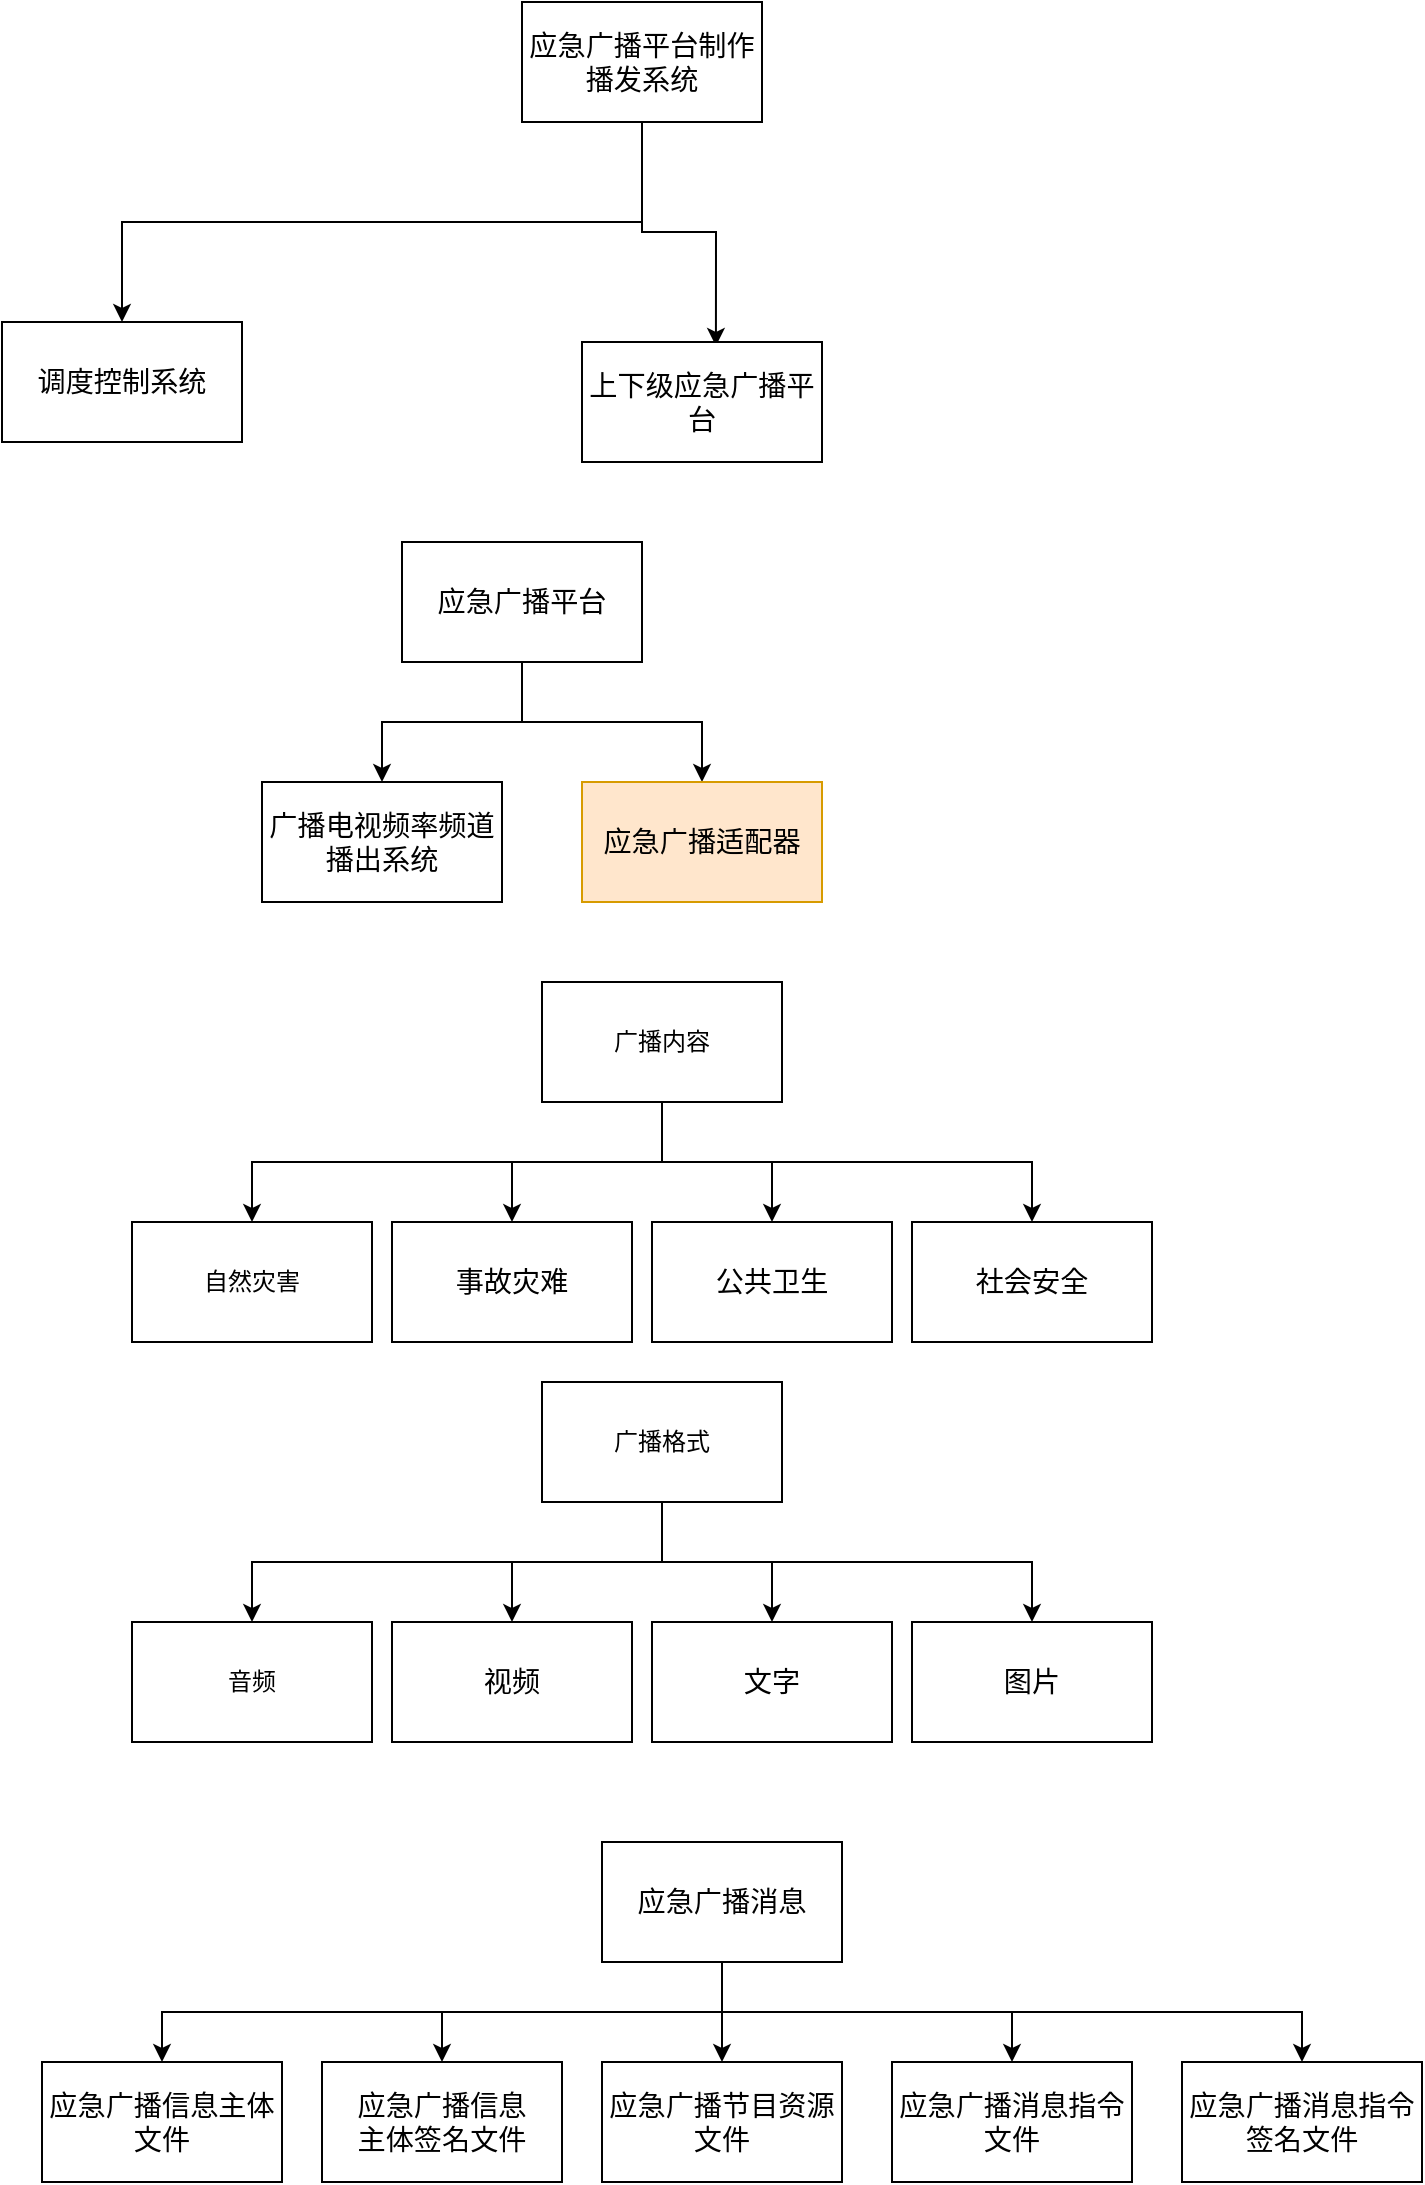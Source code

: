<mxfile version="16.2.6" type="github">
  <diagram id="2nPovjhIuk3LcjY5GIDf" name="Page-1">
    <mxGraphModel dx="1422" dy="882" grid="1" gridSize="10" guides="1" tooltips="1" connect="1" arrows="1" fold="1" page="1" pageScale="1" pageWidth="827" pageHeight="1169" math="0" shadow="0">
      <root>
        <mxCell id="0" />
        <mxCell id="1" parent="0" />
        <mxCell id="cKkV5t8OmHSfCwwFpSGk-3" style="edgeStyle=orthogonalEdgeStyle;rounded=0;orthogonalLoop=1;jettySize=auto;html=1;exitX=0.5;exitY=1;exitDx=0;exitDy=0;" edge="1" parent="1" source="cKkV5t8OmHSfCwwFpSGk-1" target="cKkV5t8OmHSfCwwFpSGk-2">
          <mxGeometry relative="1" as="geometry" />
        </mxCell>
        <mxCell id="cKkV5t8OmHSfCwwFpSGk-5" style="edgeStyle=orthogonalEdgeStyle;rounded=0;orthogonalLoop=1;jettySize=auto;html=1;exitX=0.5;exitY=1;exitDx=0;exitDy=0;entryX=0.558;entryY=0.033;entryDx=0;entryDy=0;entryPerimeter=0;" edge="1" parent="1" source="cKkV5t8OmHSfCwwFpSGk-1" target="cKkV5t8OmHSfCwwFpSGk-4">
          <mxGeometry relative="1" as="geometry" />
        </mxCell>
        <mxCell id="cKkV5t8OmHSfCwwFpSGk-1" value="&lt;div&gt;&lt;span style=&quot;font-size: 10.56pt&quot;&gt;应急广播平台制作播发系统&lt;/span&gt;&lt;/div&gt;" style="rounded=0;whiteSpace=wrap;html=1;" vertex="1" parent="1">
          <mxGeometry x="300" y="20" width="120" height="60" as="geometry" />
        </mxCell>
        <mxCell id="cKkV5t8OmHSfCwwFpSGk-2" value="&lt;div&gt;&lt;span style=&quot;font-size: 10.56pt&quot;&gt;调度控制系统&lt;/span&gt;&lt;/div&gt;" style="rounded=0;whiteSpace=wrap;html=1;" vertex="1" parent="1">
          <mxGeometry x="40" y="180" width="120" height="60" as="geometry" />
        </mxCell>
        <mxCell id="cKkV5t8OmHSfCwwFpSGk-4" value="&lt;div&gt;&lt;span style=&quot;font-size: 10.56pt&quot;&gt;上下级应急广播平台&lt;/span&gt;&lt;/div&gt;" style="rounded=0;whiteSpace=wrap;html=1;" vertex="1" parent="1">
          <mxGeometry x="330" y="190" width="120" height="60" as="geometry" />
        </mxCell>
        <mxCell id="cKkV5t8OmHSfCwwFpSGk-8" style="edgeStyle=orthogonalEdgeStyle;rounded=0;orthogonalLoop=1;jettySize=auto;html=1;exitX=0.5;exitY=1;exitDx=0;exitDy=0;entryX=0.5;entryY=0;entryDx=0;entryDy=0;" edge="1" parent="1" source="cKkV5t8OmHSfCwwFpSGk-6" target="cKkV5t8OmHSfCwwFpSGk-7">
          <mxGeometry relative="1" as="geometry" />
        </mxCell>
        <mxCell id="cKkV5t8OmHSfCwwFpSGk-10" style="edgeStyle=orthogonalEdgeStyle;rounded=0;orthogonalLoop=1;jettySize=auto;html=1;exitX=0.5;exitY=1;exitDx=0;exitDy=0;" edge="1" parent="1" source="cKkV5t8OmHSfCwwFpSGk-6" target="cKkV5t8OmHSfCwwFpSGk-9">
          <mxGeometry relative="1" as="geometry" />
        </mxCell>
        <mxCell id="cKkV5t8OmHSfCwwFpSGk-6" value="&lt;div&gt;&lt;span style=&quot;font-size: 10.56pt&quot;&gt;应&lt;/span&gt;&lt;span style=&quot;font-size: 10.56pt&quot;&gt;急广播平台&lt;/span&gt;&lt;/div&gt;" style="rounded=0;whiteSpace=wrap;html=1;" vertex="1" parent="1">
          <mxGeometry x="240" y="290" width="120" height="60" as="geometry" />
        </mxCell>
        <mxCell id="cKkV5t8OmHSfCwwFpSGk-7" value="&lt;div&gt;&lt;span style=&quot;font-size: 10.56pt&quot;&gt;广播电视频率频道播出系统&lt;/span&gt;&lt;/div&gt;" style="rounded=0;whiteSpace=wrap;html=1;" vertex="1" parent="1">
          <mxGeometry x="170" y="410" width="120" height="60" as="geometry" />
        </mxCell>
        <mxCell id="cKkV5t8OmHSfCwwFpSGk-9" value="&lt;div&gt;&lt;span style=&quot;font-size: 10.56pt&quot;&gt;应急广播适配器&lt;/span&gt;&lt;/div&gt;" style="rounded=0;whiteSpace=wrap;html=1;fillColor=#ffe6cc;strokeColor=#d79b00;" vertex="1" parent="1">
          <mxGeometry x="330" y="410" width="120" height="60" as="geometry" />
        </mxCell>
        <mxCell id="cKkV5t8OmHSfCwwFpSGk-11" value="自然灾害" style="rounded=0;whiteSpace=wrap;html=1;" vertex="1" parent="1">
          <mxGeometry x="105" y="630" width="120" height="60" as="geometry" />
        </mxCell>
        <mxCell id="cKkV5t8OmHSfCwwFpSGk-12" value="&lt;div&gt;&lt;span style=&quot;font-size: 10.56pt&quot;&gt;事故灾难&lt;/span&gt;&lt;/div&gt;" style="rounded=0;whiteSpace=wrap;html=1;" vertex="1" parent="1">
          <mxGeometry x="235" y="630" width="120" height="60" as="geometry" />
        </mxCell>
        <mxCell id="cKkV5t8OmHSfCwwFpSGk-13" value="&lt;div&gt;&lt;span style=&quot;font-size: 10.56pt&quot;&gt;公共卫生&lt;/span&gt;&lt;/div&gt;" style="rounded=0;whiteSpace=wrap;html=1;" vertex="1" parent="1">
          <mxGeometry x="365" y="630" width="120" height="60" as="geometry" />
        </mxCell>
        <mxCell id="cKkV5t8OmHSfCwwFpSGk-14" value="&lt;div&gt;&lt;span style=&quot;font-size: 10.56pt&quot;&gt;社会安全&lt;/span&gt;&lt;/div&gt;" style="rounded=0;whiteSpace=wrap;html=1;" vertex="1" parent="1">
          <mxGeometry x="495" y="630" width="120" height="60" as="geometry" />
        </mxCell>
        <mxCell id="cKkV5t8OmHSfCwwFpSGk-16" style="edgeStyle=orthogonalEdgeStyle;rounded=0;orthogonalLoop=1;jettySize=auto;html=1;exitX=0.5;exitY=1;exitDx=0;exitDy=0;" edge="1" parent="1" source="cKkV5t8OmHSfCwwFpSGk-15" target="cKkV5t8OmHSfCwwFpSGk-11">
          <mxGeometry relative="1" as="geometry" />
        </mxCell>
        <mxCell id="cKkV5t8OmHSfCwwFpSGk-17" style="edgeStyle=orthogonalEdgeStyle;rounded=0;orthogonalLoop=1;jettySize=auto;html=1;exitX=0.5;exitY=1;exitDx=0;exitDy=0;" edge="1" parent="1" source="cKkV5t8OmHSfCwwFpSGk-15" target="cKkV5t8OmHSfCwwFpSGk-12">
          <mxGeometry relative="1" as="geometry" />
        </mxCell>
        <mxCell id="cKkV5t8OmHSfCwwFpSGk-18" style="edgeStyle=orthogonalEdgeStyle;rounded=0;orthogonalLoop=1;jettySize=auto;html=1;exitX=0.5;exitY=1;exitDx=0;exitDy=0;entryX=0.5;entryY=0;entryDx=0;entryDy=0;" edge="1" parent="1" source="cKkV5t8OmHSfCwwFpSGk-15" target="cKkV5t8OmHSfCwwFpSGk-13">
          <mxGeometry relative="1" as="geometry" />
        </mxCell>
        <mxCell id="cKkV5t8OmHSfCwwFpSGk-19" style="edgeStyle=orthogonalEdgeStyle;rounded=0;orthogonalLoop=1;jettySize=auto;html=1;exitX=0.5;exitY=1;exitDx=0;exitDy=0;" edge="1" parent="1" source="cKkV5t8OmHSfCwwFpSGk-15" target="cKkV5t8OmHSfCwwFpSGk-14">
          <mxGeometry relative="1" as="geometry" />
        </mxCell>
        <mxCell id="cKkV5t8OmHSfCwwFpSGk-15" value="广播内容" style="rounded=0;whiteSpace=wrap;html=1;" vertex="1" parent="1">
          <mxGeometry x="310" y="510" width="120" height="60" as="geometry" />
        </mxCell>
        <mxCell id="cKkV5t8OmHSfCwwFpSGk-20" value="音频" style="rounded=0;whiteSpace=wrap;html=1;" vertex="1" parent="1">
          <mxGeometry x="105" y="830" width="120" height="60" as="geometry" />
        </mxCell>
        <mxCell id="cKkV5t8OmHSfCwwFpSGk-21" value="&lt;div&gt;&lt;span style=&quot;font-size: 10.56pt&quot;&gt;视频&lt;/span&gt;&lt;/div&gt;" style="rounded=0;whiteSpace=wrap;html=1;" vertex="1" parent="1">
          <mxGeometry x="235" y="830" width="120" height="60" as="geometry" />
        </mxCell>
        <mxCell id="cKkV5t8OmHSfCwwFpSGk-22" value="&lt;div&gt;&lt;span style=&quot;font-size: 10.56pt&quot;&gt;文字&lt;/span&gt;&lt;/div&gt;" style="rounded=0;whiteSpace=wrap;html=1;" vertex="1" parent="1">
          <mxGeometry x="365" y="830" width="120" height="60" as="geometry" />
        </mxCell>
        <mxCell id="cKkV5t8OmHSfCwwFpSGk-23" value="&lt;div&gt;&lt;span style=&quot;font-size: 10.56pt&quot;&gt;图片&lt;/span&gt;&lt;/div&gt;" style="rounded=0;whiteSpace=wrap;html=1;" vertex="1" parent="1">
          <mxGeometry x="495" y="830" width="120" height="60" as="geometry" />
        </mxCell>
        <mxCell id="cKkV5t8OmHSfCwwFpSGk-24" style="edgeStyle=orthogonalEdgeStyle;rounded=0;orthogonalLoop=1;jettySize=auto;html=1;exitX=0.5;exitY=1;exitDx=0;exitDy=0;" edge="1" parent="1" source="cKkV5t8OmHSfCwwFpSGk-28" target="cKkV5t8OmHSfCwwFpSGk-20">
          <mxGeometry relative="1" as="geometry" />
        </mxCell>
        <mxCell id="cKkV5t8OmHSfCwwFpSGk-25" style="edgeStyle=orthogonalEdgeStyle;rounded=0;orthogonalLoop=1;jettySize=auto;html=1;exitX=0.5;exitY=1;exitDx=0;exitDy=0;" edge="1" parent="1" source="cKkV5t8OmHSfCwwFpSGk-28" target="cKkV5t8OmHSfCwwFpSGk-21">
          <mxGeometry relative="1" as="geometry" />
        </mxCell>
        <mxCell id="cKkV5t8OmHSfCwwFpSGk-26" style="edgeStyle=orthogonalEdgeStyle;rounded=0;orthogonalLoop=1;jettySize=auto;html=1;exitX=0.5;exitY=1;exitDx=0;exitDy=0;entryX=0.5;entryY=0;entryDx=0;entryDy=0;" edge="1" parent="1" source="cKkV5t8OmHSfCwwFpSGk-28" target="cKkV5t8OmHSfCwwFpSGk-22">
          <mxGeometry relative="1" as="geometry" />
        </mxCell>
        <mxCell id="cKkV5t8OmHSfCwwFpSGk-27" style="edgeStyle=orthogonalEdgeStyle;rounded=0;orthogonalLoop=1;jettySize=auto;html=1;exitX=0.5;exitY=1;exitDx=0;exitDy=0;" edge="1" parent="1" source="cKkV5t8OmHSfCwwFpSGk-28" target="cKkV5t8OmHSfCwwFpSGk-23">
          <mxGeometry relative="1" as="geometry" />
        </mxCell>
        <mxCell id="cKkV5t8OmHSfCwwFpSGk-28" value="广播格式" style="rounded=0;whiteSpace=wrap;html=1;" vertex="1" parent="1">
          <mxGeometry x="310" y="710" width="120" height="60" as="geometry" />
        </mxCell>
        <mxCell id="cKkV5t8OmHSfCwwFpSGk-35" style="edgeStyle=orthogonalEdgeStyle;rounded=0;orthogonalLoop=1;jettySize=auto;html=1;exitX=0.5;exitY=1;exitDx=0;exitDy=0;" edge="1" parent="1" source="cKkV5t8OmHSfCwwFpSGk-29" target="cKkV5t8OmHSfCwwFpSGk-30">
          <mxGeometry relative="1" as="geometry" />
        </mxCell>
        <mxCell id="cKkV5t8OmHSfCwwFpSGk-36" style="edgeStyle=orthogonalEdgeStyle;rounded=0;orthogonalLoop=1;jettySize=auto;html=1;exitX=0.5;exitY=1;exitDx=0;exitDy=0;" edge="1" parent="1" source="cKkV5t8OmHSfCwwFpSGk-29" target="cKkV5t8OmHSfCwwFpSGk-31">
          <mxGeometry relative="1" as="geometry" />
        </mxCell>
        <mxCell id="cKkV5t8OmHSfCwwFpSGk-37" style="edgeStyle=orthogonalEdgeStyle;rounded=0;orthogonalLoop=1;jettySize=auto;html=1;exitX=0.5;exitY=1;exitDx=0;exitDy=0;" edge="1" parent="1" source="cKkV5t8OmHSfCwwFpSGk-29" target="cKkV5t8OmHSfCwwFpSGk-32">
          <mxGeometry relative="1" as="geometry" />
        </mxCell>
        <mxCell id="cKkV5t8OmHSfCwwFpSGk-38" style="edgeStyle=orthogonalEdgeStyle;rounded=0;orthogonalLoop=1;jettySize=auto;html=1;exitX=0.5;exitY=1;exitDx=0;exitDy=0;" edge="1" parent="1" source="cKkV5t8OmHSfCwwFpSGk-29" target="cKkV5t8OmHSfCwwFpSGk-33">
          <mxGeometry relative="1" as="geometry" />
        </mxCell>
        <mxCell id="cKkV5t8OmHSfCwwFpSGk-39" style="edgeStyle=orthogonalEdgeStyle;rounded=0;orthogonalLoop=1;jettySize=auto;html=1;exitX=0.5;exitY=1;exitDx=0;exitDy=0;" edge="1" parent="1" source="cKkV5t8OmHSfCwwFpSGk-29" target="cKkV5t8OmHSfCwwFpSGk-34">
          <mxGeometry relative="1" as="geometry" />
        </mxCell>
        <mxCell id="cKkV5t8OmHSfCwwFpSGk-29" value="&lt;div&gt;&lt;span style=&quot;font-size: 10.56pt&quot;&gt;应急广播消息&lt;/span&gt;&lt;/div&gt;" style="rounded=0;whiteSpace=wrap;html=1;" vertex="1" parent="1">
          <mxGeometry x="340" y="940" width="120" height="60" as="geometry" />
        </mxCell>
        <mxCell id="cKkV5t8OmHSfCwwFpSGk-30" value="&lt;div&gt;&lt;span style=&quot;font-size: 10.56pt&quot;&gt;应急广播信息主体文件&lt;/span&gt;&lt;/div&gt;" style="rounded=0;whiteSpace=wrap;html=1;" vertex="1" parent="1">
          <mxGeometry x="60" y="1050" width="120" height="60" as="geometry" />
        </mxCell>
        <mxCell id="cKkV5t8OmHSfCwwFpSGk-31" value="&lt;div&gt;&lt;span style=&quot;font-size: 10.56pt&quot;&gt;应急广播信息&lt;br/&gt;&lt;/span&gt;&lt;/div&gt;&lt;div&gt;&lt;span style=&quot;font-size: 10.56pt&quot;&gt;主体签名文件&lt;/span&gt;&lt;/div&gt;" style="rounded=0;whiteSpace=wrap;html=1;" vertex="1" parent="1">
          <mxGeometry x="200" y="1050" width="120" height="60" as="geometry" />
        </mxCell>
        <mxCell id="cKkV5t8OmHSfCwwFpSGk-32" value="&lt;div&gt;&lt;span style=&quot;font-size: 10.56pt&quot;&gt;应急广播节目资源文件&lt;/span&gt;&lt;/div&gt;" style="rounded=0;whiteSpace=wrap;html=1;" vertex="1" parent="1">
          <mxGeometry x="340" y="1050" width="120" height="60" as="geometry" />
        </mxCell>
        <mxCell id="cKkV5t8OmHSfCwwFpSGk-33" value="&lt;div&gt;&lt;span style=&quot;font-size: 10.56pt&quot;&gt;应急广播消息指令文件&lt;/span&gt;&lt;/div&gt;" style="rounded=0;whiteSpace=wrap;html=1;" vertex="1" parent="1">
          <mxGeometry x="485" y="1050" width="120" height="60" as="geometry" />
        </mxCell>
        <mxCell id="cKkV5t8OmHSfCwwFpSGk-34" value="&lt;div&gt;&lt;span style=&quot;font-size: 10.56pt&quot;&gt;应急广播消息指令签名文件&lt;/span&gt;&lt;/div&gt;" style="rounded=0;whiteSpace=wrap;html=1;" vertex="1" parent="1">
          <mxGeometry x="630" y="1050" width="120" height="60" as="geometry" />
        </mxCell>
      </root>
    </mxGraphModel>
  </diagram>
</mxfile>
